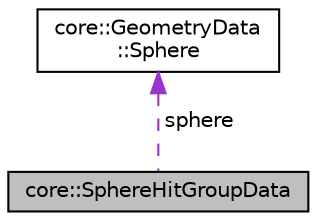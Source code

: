 digraph "core::SphereHitGroupData"
{
 // LATEX_PDF_SIZE
  edge [fontname="Helvetica",fontsize="10",labelfontname="Helvetica",labelfontsize="10"];
  node [fontname="Helvetica",fontsize="10",shape=record];
  Node1 [label="core::SphereHitGroupData",height=0.2,width=0.4,color="black", fillcolor="grey75", style="filled", fontcolor="black",tooltip=" "];
  Node2 -> Node1 [dir="back",color="darkorchid3",fontsize="10",style="dashed",label=" sphere" ,fontname="Helvetica"];
  Node2 [label="core::GeometryData\l::Sphere",height=0.2,width=0.4,color="black", fillcolor="white", style="filled",URL="$da/dd2/structcore_1_1GeometryData_1_1Sphere.html",tooltip=" "];
}
